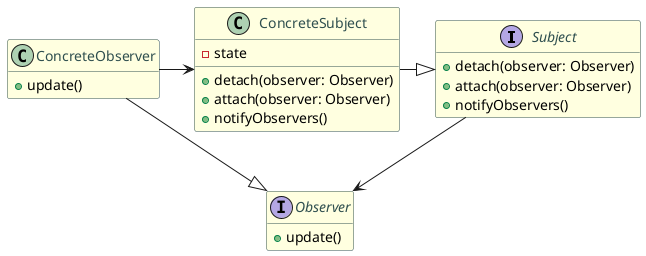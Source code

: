 @startuml
interface Subject {
  + detach(observer: Observer)
  + attach(observer: Observer)
  + notifyObservers()
}

class ConcreteSubject {
  - state
  + detach(observer: Observer)
  + attach(observer: Observer)
  + notifyObservers()
}

interface Observer {
  + update()
}


class ConcreteObserver{
  + update()
}

ConcreteSubject -|> Subject
ConcreteObserver -|> Observer
ConcreteObserver -> ConcreteSubject
Subject --> Observer

hide empty fields
hide empty methods

skinparam class {
  BackgroundColor LightYellow
  BorderColor DarkSlateGray
  ArrowColor DarkSlateGray
  FontColor DarkSlateGray
}

@enduml

